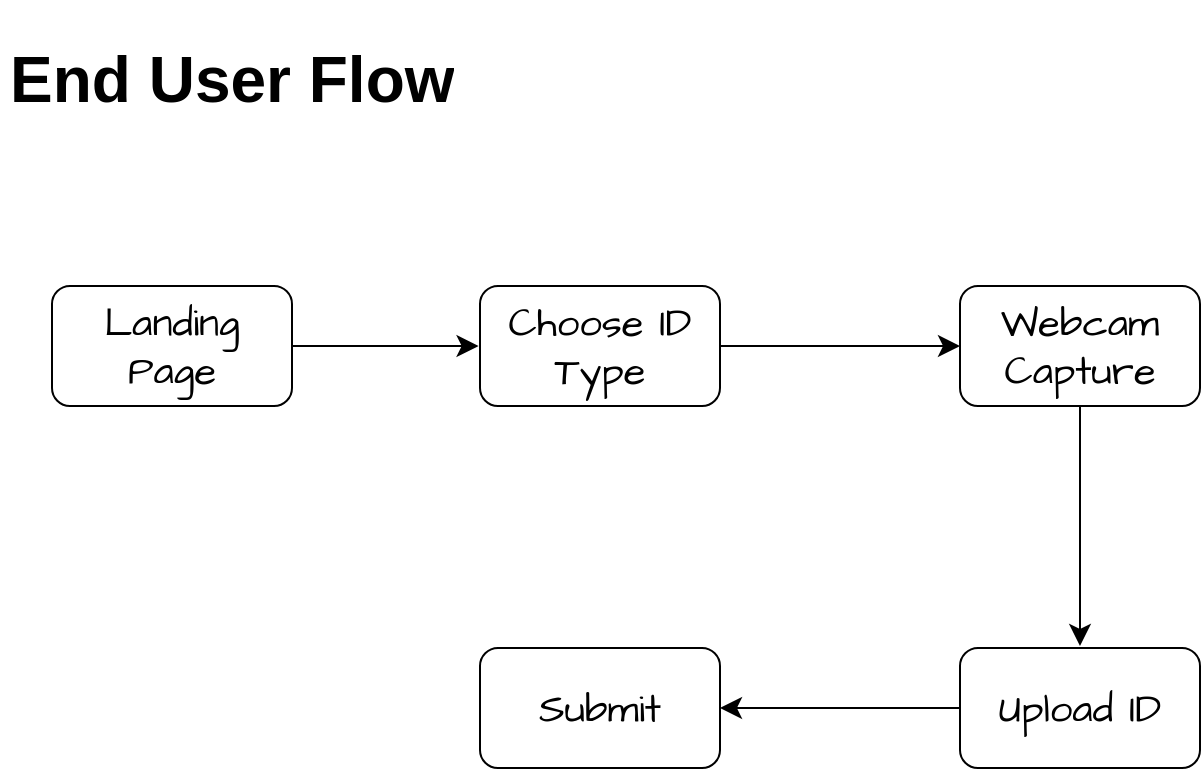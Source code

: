 <mxfile version="20.8.16" type="device" pages="2"><diagram name="End User" id="Qyc--iaGHAh5-Ae4AnMX"><mxGraphModel dx="1674" dy="957" grid="0" gridSize="10" guides="1" tooltips="1" connect="1" arrows="1" fold="1" page="1" pageScale="1" pageWidth="827" pageHeight="1169" math="0" shadow="0"><root><mxCell id="0"/><mxCell id="1" parent="0"/><mxCell id="5YdmAKAY92270cyozKU5-1" value="&lt;h1&gt;End User Flow&lt;/h1&gt;" style="text;html=1;strokeColor=none;fillColor=none;spacing=5;spacingTop=-20;whiteSpace=wrap;overflow=hidden;rounded=0;fontSize=16;" parent="1" vertex="1"><mxGeometry x="24" y="223" width="365" height="54" as="geometry"/></mxCell><mxCell id="y6qt0Vv7injJJmx0EpVG-2" style="edgeStyle=none;curved=1;rounded=0;orthogonalLoop=1;jettySize=auto;html=1;fontSize=12;startSize=8;endSize=8;" parent="1" source="y6qt0Vv7injJJmx0EpVG-1" edge="1"><mxGeometry relative="1" as="geometry"><mxPoint x="263.286" y="386" as="targetPoint"/></mxGeometry></mxCell><mxCell id="y6qt0Vv7injJJmx0EpVG-1" value="Landing Page" style="rounded=1;whiteSpace=wrap;html=1;hachureGap=4;fontFamily=Architects Daughter;fontSource=https%3A%2F%2Ffonts.googleapis.com%2Fcss%3Ffamily%3DArchitects%2BDaughter;fontSize=20;" parent="1" vertex="1"><mxGeometry x="50" y="356" width="120" height="60" as="geometry"/></mxCell><mxCell id="y6qt0Vv7injJJmx0EpVG-5" value="" style="edgeStyle=none;curved=1;rounded=0;orthogonalLoop=1;jettySize=auto;html=1;fontSize=12;startSize=8;endSize=8;" parent="1" source="y6qt0Vv7injJJmx0EpVG-3" target="y6qt0Vv7injJJmx0EpVG-4" edge="1"><mxGeometry relative="1" as="geometry"/></mxCell><mxCell id="y6qt0Vv7injJJmx0EpVG-3" value="Choose ID Type" style="rounded=1;whiteSpace=wrap;html=1;hachureGap=4;fontFamily=Architects Daughter;fontSource=https%3A%2F%2Ffonts.googleapis.com%2Fcss%3Ffamily%3DArchitects%2BDaughter;fontSize=20;" parent="1" vertex="1"><mxGeometry x="264" y="356" width="120" height="60" as="geometry"/></mxCell><mxCell id="y6qt0Vv7injJJmx0EpVG-7" value="" style="edgeStyle=none;curved=1;rounded=0;orthogonalLoop=1;jettySize=auto;html=1;fontSize=12;startSize=8;endSize=8;" parent="1" source="y6qt0Vv7injJJmx0EpVG-4" edge="1"><mxGeometry relative="1" as="geometry"><mxPoint x="564" y="536" as="targetPoint"/></mxGeometry></mxCell><mxCell id="y6qt0Vv7injJJmx0EpVG-4" value="Webcam Capture" style="whiteSpace=wrap;html=1;fontSize=20;fontFamily=Architects Daughter;rounded=1;hachureGap=4;fontSource=https%3A%2F%2Ffonts.googleapis.com%2Fcss%3Ffamily%3DArchitects%2BDaughter;" parent="1" vertex="1"><mxGeometry x="504" y="356" width="120" height="60" as="geometry"/></mxCell><mxCell id="y6qt0Vv7injJJmx0EpVG-11" value="" style="edgeStyle=none;curved=1;rounded=0;orthogonalLoop=1;jettySize=auto;html=1;fontSize=12;startSize=8;endSize=8;" parent="1" source="y6qt0Vv7injJJmx0EpVG-8" target="y6qt0Vv7injJJmx0EpVG-10" edge="1"><mxGeometry relative="1" as="geometry"/></mxCell><mxCell id="y6qt0Vv7injJJmx0EpVG-8" value="Upload ID" style="whiteSpace=wrap;html=1;fontSize=20;fontFamily=Architects Daughter;rounded=1;hachureGap=4;fontSource=https%3A%2F%2Ffonts.googleapis.com%2Fcss%3Ffamily%3DArchitects%2BDaughter;" parent="1" vertex="1"><mxGeometry x="504" y="537" width="120" height="60" as="geometry"/></mxCell><mxCell id="y6qt0Vv7injJJmx0EpVG-10" value="Submit" style="whiteSpace=wrap;html=1;fontSize=20;fontFamily=Architects Daughter;rounded=1;hachureGap=4;fontSource=https%3A%2F%2Ffonts.googleapis.com%2Fcss%3Ffamily%3DArchitects%2BDaughter;" parent="1" vertex="1"><mxGeometry x="264" y="537" width="120" height="60" as="geometry"/></mxCell></root></mxGraphModel></diagram><diagram id="ukZFBgHEVqEfcZx1IrOu" name="Backend"><mxGraphModel dx="2474" dy="1357" grid="0" gridSize="10" guides="1" tooltips="1" connect="1" arrows="1" fold="1" page="0" pageScale="1" pageWidth="827" pageHeight="1169" math="0" shadow="0"><root><mxCell id="0"/><mxCell id="1" parent="0"/><mxCell id="Oh1PyW1WxwDCFq1Ypzxy-7" style="edgeStyle=none;curved=1;rounded=0;orthogonalLoop=1;jettySize=auto;html=1;fontSize=12;startSize=8;endSize=8;" parent="1" source="Oh1PyW1WxwDCFq1Ypzxy-1" target="Oh1PyW1WxwDCFq1Ypzxy-6" edge="1"><mxGeometry relative="1" as="geometry"/></mxCell><mxCell id="tCZqRPkNpK1PXGClsXRX-1" style="edgeStyle=none;curved=1;rounded=0;orthogonalLoop=1;jettySize=auto;html=1;exitX=0.5;exitY=1;exitDx=0;exitDy=0;exitPerimeter=0;fontSize=12;startSize=8;endSize=8;" parent="1" source="Oh1PyW1WxwDCFq1Ypzxy-1" target="Oh1PyW1WxwDCFq1Ypzxy-33" edge="1"><mxGeometry relative="1" as="geometry"/></mxCell><mxCell id="igxcPprwa2HBmR2BZBXt-2" style="edgeStyle=none;curved=1;rounded=0;orthogonalLoop=1;jettySize=auto;html=1;entryX=0.5;entryY=1;entryDx=0;entryDy=0;entryPerimeter=0;fontSize=12;startSize=8;endSize=8;" edge="1" parent="1" source="Oh1PyW1WxwDCFq1Ypzxy-1" target="igxcPprwa2HBmR2BZBXt-1"><mxGeometry relative="1" as="geometry"/></mxCell><mxCell id="Oh1PyW1WxwDCFq1Ypzxy-1" value="" style="sketch=0;points=[[0,0,0],[0.25,0,0],[0.5,0,0],[0.75,0,0],[1,0,0],[0,1,0],[0.25,1,0],[0.5,1,0],[0.75,1,0],[1,1,0],[0,0.25,0],[0,0.5,0],[0,0.75,0],[1,0.25,0],[1,0.5,0],[1,0.75,0]];outlineConnect=0;fontColor=#232F3E;gradientColor=#FF4F8B;gradientDirection=north;fillColor=#BC1356;strokeColor=#ffffff;dashed=0;verticalLabelPosition=bottom;verticalAlign=top;align=center;html=1;fontSize=12;fontStyle=0;aspect=fixed;shape=mxgraph.aws4.resourceIcon;resIcon=mxgraph.aws4.api_gateway;" parent="1" vertex="1"><mxGeometry x="-478" y="148" width="70" height="70" as="geometry"/></mxCell><mxCell id="uPBVDAEsJqO4X9utFq20-2" style="edgeStyle=none;curved=1;rounded=0;orthogonalLoop=1;jettySize=auto;html=1;fontSize=12;startSize=8;endSize=8;" parent="1" source="Oh1PyW1WxwDCFq1Ypzxy-2" target="uPBVDAEsJqO4X9utFq20-1" edge="1"><mxGeometry relative="1" as="geometry"/></mxCell><mxCell id="Oh1PyW1WxwDCFq1Ypzxy-2" value="" style="sketch=0;points=[[0,0,0],[0.25,0,0],[0.5,0,0],[0.75,0,0],[1,0,0],[0,1,0],[0.25,1,0],[0.5,1,0],[0.75,1,0],[1,1,0],[0,0.25,0],[0,0.5,0],[0,0.75,0],[1,0.25,0],[1,0.5,0],[1,0.75,0]];outlineConnect=0;fontColor=#232F3E;gradientColor=#FF4F8B;gradientDirection=north;fillColor=#BC1356;strokeColor=#ffffff;dashed=0;verticalLabelPosition=bottom;verticalAlign=top;align=center;html=1;fontSize=12;fontStyle=0;aspect=fixed;shape=mxgraph.aws4.resourceIcon;resIcon=mxgraph.aws4.sqs;" parent="1" vertex="1"><mxGeometry x="-160" y="144" width="78" height="78" as="geometry"/></mxCell><mxCell id="Oh1PyW1WxwDCFq1Ypzxy-4" value="AWS Step Functions workflow" style="points=[[0,0],[0.25,0],[0.5,0],[0.75,0],[1,0],[1,0.25],[1,0.5],[1,0.75],[1,1],[0.75,1],[0.5,1],[0.25,1],[0,1],[0,0.75],[0,0.5],[0,0.25]];outlineConnect=0;gradientColor=none;html=1;whiteSpace=wrap;fontSize=12;fontStyle=0;container=1;pointerEvents=0;collapsible=0;recursiveResize=0;shape=mxgraph.aws4.group;grIcon=mxgraph.aws4.group_aws_step_functions_workflow;strokeColor=#CD2264;fillColor=none;verticalAlign=top;align=left;spacingLeft=30;fontColor=#CD2264;dashed=0;" parent="1" vertex="1"><mxGeometry x="177" y="-396.75" width="586" height="1161.5" as="geometry"/></mxCell><mxCell id="Oh1PyW1WxwDCFq1Ypzxy-23" style="edgeStyle=none;curved=1;rounded=0;orthogonalLoop=1;jettySize=auto;html=1;exitX=0.5;exitY=1;exitDx=0;exitDy=0;entryX=0.5;entryY=0;entryDx=0;entryDy=0;fontSize=12;startSize=8;endSize=8;" parent="Oh1PyW1WxwDCFq1Ypzxy-4" source="Oh1PyW1WxwDCFq1Ypzxy-13" target="Oh1PyW1WxwDCFq1Ypzxy-14" edge="1"><mxGeometry relative="1" as="geometry"/></mxCell><mxCell id="Oh1PyW1WxwDCFq1Ypzxy-13" value="Get Request Details" style="rounded=1;whiteSpace=wrap;html=1;fontSize=16;" parent="Oh1PyW1WxwDCFq1Ypzxy-4" vertex="1"><mxGeometry x="130" y="43.5" width="120" height="51.5" as="geometry"/></mxCell><mxCell id="Oh1PyW1WxwDCFq1Ypzxy-24" style="edgeStyle=none;curved=1;rounded=0;orthogonalLoop=1;jettySize=auto;html=1;exitX=0.5;exitY=1;exitDx=0;exitDy=0;fontSize=12;startSize=8;endSize=8;" parent="Oh1PyW1WxwDCFq1Ypzxy-4" source="Oh1PyW1WxwDCFq1Ypzxy-14" target="Oh1PyW1WxwDCFq1Ypzxy-15" edge="1"><mxGeometry relative="1" as="geometry"/></mxCell><mxCell id="Oh1PyW1WxwDCFq1Ypzxy-39" style="edgeStyle=orthogonalEdgeStyle;rounded=0;orthogonalLoop=1;jettySize=auto;html=1;exitX=1;exitY=0.5;exitDx=0;exitDy=0;fontSize=12;startSize=8;endSize=8;" parent="Oh1PyW1WxwDCFq1Ypzxy-4" source="Oh1PyW1WxwDCFq1Ypzxy-14" target="Oh1PyW1WxwDCFq1Ypzxy-38" edge="1"><mxGeometry relative="1" as="geometry"/></mxCell><mxCell id="Oh1PyW1WxwDCFq1Ypzxy-14" value="Is Valid?" style="rhombus;whiteSpace=wrap;html=1;fontSize=16;" parent="Oh1PyW1WxwDCFq1Ypzxy-4" vertex="1"><mxGeometry x="150" y="135.5" width="80" height="80" as="geometry"/></mxCell><mxCell id="Oh1PyW1WxwDCFq1Ypzxy-25" style="edgeStyle=none;curved=1;rounded=0;orthogonalLoop=1;jettySize=auto;html=1;entryX=0.5;entryY=0;entryDx=0;entryDy=0;fontSize=12;startSize=8;endSize=8;" parent="Oh1PyW1WxwDCFq1Ypzxy-4" source="Oh1PyW1WxwDCFq1Ypzxy-15" target="Oh1PyW1WxwDCFq1Ypzxy-16" edge="1"><mxGeometry relative="1" as="geometry"/></mxCell><mxCell id="Oh1PyW1WxwDCFq1Ypzxy-15" value="Facial Match" style="rounded=1;whiteSpace=wrap;html=1;fontSize=16;" parent="Oh1PyW1WxwDCFq1Ypzxy-4" vertex="1"><mxGeometry x="130" y="260.5" width="120" height="42.5" as="geometry"/></mxCell><mxCell id="Oh1PyW1WxwDCFq1Ypzxy-26" style="edgeStyle=none;curved=1;rounded=0;orthogonalLoop=1;jettySize=auto;html=1;exitX=0.5;exitY=1;exitDx=0;exitDy=0;entryX=0.5;entryY=0;entryDx=0;entryDy=0;fontSize=12;startSize=8;endSize=8;" parent="Oh1PyW1WxwDCFq1Ypzxy-4" source="Oh1PyW1WxwDCFq1Ypzxy-16" target="Oh1PyW1WxwDCFq1Ypzxy-17" edge="1"><mxGeometry relative="1" as="geometry"/></mxCell><mxCell id="Oh1PyW1WxwDCFq1Ypzxy-40" style="edgeStyle=orthogonalEdgeStyle;rounded=0;orthogonalLoop=1;jettySize=auto;html=1;entryX=0.25;entryY=0;entryDx=0;entryDy=0;fontSize=12;startSize=8;endSize=8;" parent="Oh1PyW1WxwDCFq1Ypzxy-4" source="Oh1PyW1WxwDCFq1Ypzxy-16" target="Oh1PyW1WxwDCFq1Ypzxy-38" edge="1"><mxGeometry relative="1" as="geometry"/></mxCell><mxCell id="Oh1PyW1WxwDCFq1Ypzxy-16" value="Matches?" style="rhombus;whiteSpace=wrap;html=1;fontSize=16;" parent="Oh1PyW1WxwDCFq1Ypzxy-4" vertex="1"><mxGeometry x="150" y="365.5" width="80" height="80" as="geometry"/></mxCell><mxCell id="Oh1PyW1WxwDCFq1Ypzxy-27" style="edgeStyle=none;curved=1;rounded=0;orthogonalLoop=1;jettySize=auto;html=1;exitX=0.5;exitY=1;exitDx=0;exitDy=0;entryX=0.5;entryY=0;entryDx=0;entryDy=0;fontSize=12;startSize=8;endSize=8;" parent="Oh1PyW1WxwDCFq1Ypzxy-4" source="Oh1PyW1WxwDCFq1Ypzxy-17" target="Oh1PyW1WxwDCFq1Ypzxy-18" edge="1"><mxGeometry relative="1" as="geometry"/></mxCell><mxCell id="Oh1PyW1WxwDCFq1Ypzxy-17" value="Extract ID Details" style="rounded=1;whiteSpace=wrap;html=1;fontSize=16;" parent="Oh1PyW1WxwDCFq1Ypzxy-4" vertex="1"><mxGeometry x="130" y="503.5" width="120" height="60" as="geometry"/></mxCell><mxCell id="Oh1PyW1WxwDCFq1Ypzxy-28" style="edgeStyle=none;curved=1;rounded=0;orthogonalLoop=1;jettySize=auto;html=1;exitX=0.5;exitY=1;exitDx=0;exitDy=0;fontSize=12;startSize=8;endSize=8;" parent="Oh1PyW1WxwDCFq1Ypzxy-4" source="Oh1PyW1WxwDCFq1Ypzxy-18" target="Oh1PyW1WxwDCFq1Ypzxy-19" edge="1"><mxGeometry relative="1" as="geometry"/></mxCell><mxCell id="Oh1PyW1WxwDCFq1Ypzxy-41" style="edgeStyle=orthogonalEdgeStyle;rounded=0;orthogonalLoop=1;jettySize=auto;html=1;entryX=0.5;entryY=1;entryDx=0;entryDy=0;fontSize=12;startSize=8;endSize=8;" parent="Oh1PyW1WxwDCFq1Ypzxy-4" source="Oh1PyW1WxwDCFq1Ypzxy-18" target="Oh1PyW1WxwDCFq1Ypzxy-38" edge="1"><mxGeometry relative="1" as="geometry"/></mxCell><mxCell id="Oh1PyW1WxwDCFq1Ypzxy-18" value="Details Extractable?" style="rhombus;whiteSpace=wrap;html=1;fontSize=16;" parent="Oh1PyW1WxwDCFq1Ypzxy-4" vertex="1"><mxGeometry x="123" y="621.5" width="131" height="80" as="geometry"/></mxCell><mxCell id="Oh1PyW1WxwDCFq1Ypzxy-29" style="edgeStyle=none;curved=1;rounded=0;orthogonalLoop=1;jettySize=auto;html=1;exitX=0.5;exitY=1;exitDx=0;exitDy=0;entryX=0.5;entryY=0;entryDx=0;entryDy=0;fontSize=12;startSize=8;endSize=8;" parent="Oh1PyW1WxwDCFq1Ypzxy-4" source="Oh1PyW1WxwDCFq1Ypzxy-19" target="Oh1PyW1WxwDCFq1Ypzxy-20" edge="1"><mxGeometry relative="1" as="geometry"/></mxCell><mxCell id="Oh1PyW1WxwDCFq1Ypzxy-19" value="Validate Details" style="rounded=1;whiteSpace=wrap;html=1;fontSize=16;" parent="Oh1PyW1WxwDCFq1Ypzxy-4" vertex="1"><mxGeometry x="128.5" y="766.5" width="120" height="60" as="geometry"/></mxCell><mxCell id="Oh1PyW1WxwDCFq1Ypzxy-30" style="edgeStyle=none;curved=1;rounded=0;orthogonalLoop=1;jettySize=auto;html=1;exitX=0.5;exitY=1;exitDx=0;exitDy=0;entryX=0.5;entryY=0;entryDx=0;entryDy=0;fontSize=12;startSize=8;endSize=8;" parent="Oh1PyW1WxwDCFq1Ypzxy-4" source="Oh1PyW1WxwDCFq1Ypzxy-20" target="Oh1PyW1WxwDCFq1Ypzxy-22" edge="1"><mxGeometry relative="1" as="geometry"/></mxCell><mxCell id="Oh1PyW1WxwDCFq1Ypzxy-42" style="edgeStyle=orthogonalEdgeStyle;rounded=0;orthogonalLoop=1;jettySize=auto;html=1;entryX=0.808;entryY=1.017;entryDx=0;entryDy=0;entryPerimeter=0;fontSize=12;startSize=8;endSize=8;" parent="Oh1PyW1WxwDCFq1Ypzxy-4" source="Oh1PyW1WxwDCFq1Ypzxy-20" target="Oh1PyW1WxwDCFq1Ypzxy-38" edge="1"><mxGeometry relative="1" as="geometry"/></mxCell><mxCell id="Oh1PyW1WxwDCFq1Ypzxy-20" value="Valid?" style="rhombus;whiteSpace=wrap;html=1;fontSize=16;" parent="Oh1PyW1WxwDCFq1Ypzxy-4" vertex="1"><mxGeometry x="148.5" y="868.5" width="80" height="80" as="geometry"/></mxCell><mxCell id="Oh1PyW1WxwDCFq1Ypzxy-22" value="Success" style="rounded=1;whiteSpace=wrap;html=1;fontSize=16;fillStyle=solid;fillColor=#60a917;fontColor=#ffffff;strokeColor=#2D7600;" parent="Oh1PyW1WxwDCFq1Ypzxy-4" vertex="1"><mxGeometry x="128.5" y="1012.5" width="120" height="60" as="geometry"/></mxCell><mxCell id="Oh1PyW1WxwDCFq1Ypzxy-38" value="Failure" style="rounded=1;whiteSpace=wrap;html=1;fontSize=16;fillStyle=solid;fillColor=#d80073;fontColor=#ffffff;strokeColor=#A50040;" parent="Oh1PyW1WxwDCFq1Ypzxy-4" vertex="1"><mxGeometry x="383" y="506" width="120" height="60" as="geometry"/></mxCell><mxCell id="Oh1PyW1WxwDCFq1Ypzxy-43" value="No" style="text;html=1;strokeColor=none;fillColor=none;align=center;verticalAlign=middle;whiteSpace=wrap;rounded=0;fontSize=16;" parent="Oh1PyW1WxwDCFq1Ypzxy-4" vertex="1"><mxGeometry x="280" y="136" width="60" height="30" as="geometry"/></mxCell><mxCell id="Oh1PyW1WxwDCFq1Ypzxy-44" value="No" style="text;html=1;strokeColor=none;fillColor=none;align=center;verticalAlign=middle;whiteSpace=wrap;rounded=0;fontSize=16;" parent="Oh1PyW1WxwDCFq1Ypzxy-4" vertex="1"><mxGeometry x="282" y="365.5" width="60" height="30" as="geometry"/></mxCell><mxCell id="Oh1PyW1WxwDCFq1Ypzxy-45" value="No" style="text;html=1;strokeColor=none;fillColor=none;align=center;verticalAlign=middle;whiteSpace=wrap;rounded=0;fontSize=16;" parent="Oh1PyW1WxwDCFq1Ypzxy-4" vertex="1"><mxGeometry x="288" y="621.5" width="60" height="30" as="geometry"/></mxCell><mxCell id="Oh1PyW1WxwDCFq1Ypzxy-46" value="No" style="text;html=1;strokeColor=none;fillColor=none;align=center;verticalAlign=middle;whiteSpace=wrap;rounded=0;fontSize=16;" parent="Oh1PyW1WxwDCFq1Ypzxy-4" vertex="1"><mxGeometry x="294" y="868.5" width="60" height="30" as="geometry"/></mxCell><mxCell id="Oh1PyW1WxwDCFq1Ypzxy-47" value="Yes" style="text;html=1;strokeColor=none;fillColor=none;align=center;verticalAlign=middle;whiteSpace=wrap;rounded=0;fontSize=16;" parent="Oh1PyW1WxwDCFq1Ypzxy-4" vertex="1"><mxGeometry x="207" y="215.5" width="60" height="30" as="geometry"/></mxCell><mxCell id="Oh1PyW1WxwDCFq1Ypzxy-48" value="Yes" style="text;html=1;strokeColor=none;fillColor=none;align=center;verticalAlign=middle;whiteSpace=wrap;rounded=0;fontSize=16;" parent="Oh1PyW1WxwDCFq1Ypzxy-4" vertex="1"><mxGeometry x="205" y="454" width="60" height="30" as="geometry"/></mxCell><mxCell id="Oh1PyW1WxwDCFq1Ypzxy-49" value="Yes" style="text;html=1;strokeColor=none;fillColor=none;align=center;verticalAlign=middle;whiteSpace=wrap;rounded=0;fontSize=16;" parent="Oh1PyW1WxwDCFq1Ypzxy-4" vertex="1"><mxGeometry x="207" y="719" width="60" height="30" as="geometry"/></mxCell><mxCell id="Oh1PyW1WxwDCFq1Ypzxy-50" value="Yes" style="text;html=1;strokeColor=none;fillColor=none;align=center;verticalAlign=middle;whiteSpace=wrap;rounded=0;fontSize=16;" parent="Oh1PyW1WxwDCFq1Ypzxy-4" vertex="1"><mxGeometry x="205" y="958" width="60" height="30" as="geometry"/></mxCell><mxCell id="Oh1PyW1WxwDCFq1Ypzxy-51" value="" style="sketch=0;points=[[0,0,0],[0.25,0,0],[0.5,0,0],[0.75,0,0],[1,0,0],[0,1,0],[0.25,1,0],[0.5,1,0],[0.75,1,0],[1,1,0],[0,0.25,0],[0,0.5,0],[0,0.75,0],[1,0.25,0],[1,0.5,0],[1,0.75,0]];outlineConnect=0;fontColor=#232F3E;gradientColor=#4AB29A;gradientDirection=north;fillColor=#116D5B;strokeColor=#ffffff;dashed=0;verticalLabelPosition=bottom;verticalAlign=top;align=center;html=1;fontSize=12;fontStyle=0;aspect=fixed;shape=mxgraph.aws4.resourceIcon;resIcon=mxgraph.aws4.rekognition_2;fillStyle=solid;" parent="Oh1PyW1WxwDCFq1Ypzxy-4" vertex="1"><mxGeometry x="13" y="264.5" width="34.5" height="34.5" as="geometry"/></mxCell><mxCell id="Oh1PyW1WxwDCFq1Ypzxy-52" value="" style="sketch=0;outlineConnect=0;fontColor=#232F3E;gradientColor=none;fillColor=#D45B07;strokeColor=none;dashed=0;verticalLabelPosition=bottom;verticalAlign=top;align=center;html=1;fontSize=12;fontStyle=0;aspect=fixed;pointerEvents=1;shape=mxgraph.aws4.lambda_function;fillStyle=solid;" parent="Oh1PyW1WxwDCFq1Ypzxy-4" vertex="1"><mxGeometry x="55" y="265.87" width="31.75" height="31.75" as="geometry"/></mxCell><mxCell id="Oh1PyW1WxwDCFq1Ypzxy-53" value="" style="sketch=0;outlineConnect=0;fontColor=#232F3E;gradientColor=none;fillColor=#3F8624;strokeColor=none;dashed=0;verticalLabelPosition=bottom;verticalAlign=top;align=center;html=1;fontSize=12;fontStyle=0;aspect=fixed;pointerEvents=1;shape=mxgraph.aws4.bucket;fillStyle=solid;" parent="Oh1PyW1WxwDCFq1Ypzxy-4" vertex="1"><mxGeometry x="96.19" y="267.8" width="26.81" height="27.88" as="geometry"/></mxCell><mxCell id="Oh1PyW1WxwDCFq1Ypzxy-54" value="" style="sketch=0;points=[[0,0,0],[0.25,0,0],[0.5,0,0],[0.75,0,0],[1,0,0],[0,1,0],[0.25,1,0],[0.5,1,0],[0.75,1,0],[1,1,0],[0,0.25,0],[0,0.5,0],[0,0.75,0],[1,0.25,0],[1,0.5,0],[1,0.75,0]];outlineConnect=0;fontColor=#232F3E;gradientColor=#4AB29A;gradientDirection=north;fillColor=#116D5B;strokeColor=#ffffff;dashed=0;verticalLabelPosition=bottom;verticalAlign=top;align=center;html=1;fontSize=12;fontStyle=0;aspect=fixed;shape=mxgraph.aws4.resourceIcon;resIcon=mxgraph.aws4.textract;fillStyle=solid;" parent="Oh1PyW1WxwDCFq1Ypzxy-4" vertex="1"><mxGeometry x="11.5" y="513.01" width="36" height="36" as="geometry"/></mxCell><mxCell id="Oh1PyW1WxwDCFq1Ypzxy-55" value="" style="sketch=0;outlineConnect=0;fontColor=#232F3E;gradientColor=none;fillColor=#D45B07;strokeColor=none;dashed=0;verticalLabelPosition=bottom;verticalAlign=top;align=center;html=1;fontSize=12;fontStyle=0;aspect=fixed;pointerEvents=1;shape=mxgraph.aws4.lambda_function;fillStyle=solid;" parent="Oh1PyW1WxwDCFq1Ypzxy-4" vertex="1"><mxGeometry x="53" y="515.13" width="31.75" height="31.75" as="geometry"/></mxCell><mxCell id="Oh1PyW1WxwDCFq1Ypzxy-56" value="" style="sketch=0;outlineConnect=0;fontColor=#232F3E;gradientColor=none;fillColor=#3F8624;strokeColor=none;dashed=0;verticalLabelPosition=bottom;verticalAlign=top;align=center;html=1;fontSize=12;fontStyle=0;aspect=fixed;pointerEvents=1;shape=mxgraph.aws4.bucket;fillStyle=solid;" parent="Oh1PyW1WxwDCFq1Ypzxy-4" vertex="1"><mxGeometry x="96.19" y="517.07" width="26.81" height="27.88" as="geometry"/></mxCell><mxCell id="Oh1PyW1WxwDCFq1Ypzxy-57" value="" style="sketch=0;html=1;dashed=0;whitespace=wrap;fillColor=#2875E2;strokeColor=#ffffff;points=[[0.005,0.63,0],[0.1,0.2,0],[0.9,0.2,0],[0.5,0,0],[0.995,0.63,0],[0.72,0.99,0],[0.5,1,0],[0.28,0.99,0]];verticalLabelPosition=bottom;align=center;verticalAlign=top;shape=mxgraph.kubernetes.icon;prIcon=api;fillStyle=solid;fontSize=16;" parent="Oh1PyW1WxwDCFq1Ypzxy-4" vertex="1"><mxGeometry x="55" y="769" width="50" height="48" as="geometry"/></mxCell><mxCell id="Oh1PyW1WxwDCFq1Ypzxy-8" style="edgeStyle=none;curved=1;rounded=0;orthogonalLoop=1;jettySize=auto;html=1;fontSize=12;startSize=8;endSize=8;" parent="1" source="Oh1PyW1WxwDCFq1Ypzxy-6" target="Oh1PyW1WxwDCFq1Ypzxy-2" edge="1"><mxGeometry relative="1" as="geometry"/></mxCell><mxCell id="Oh1PyW1WxwDCFq1Ypzxy-11" style="edgeStyle=none;curved=1;rounded=0;orthogonalLoop=1;jettySize=auto;html=1;fontSize=12;startSize=8;endSize=8;" parent="1" source="Oh1PyW1WxwDCFq1Ypzxy-6" target="Oh1PyW1WxwDCFq1Ypzxy-10" edge="1"><mxGeometry relative="1" as="geometry"/></mxCell><mxCell id="Oh1PyW1WxwDCFq1Ypzxy-37" style="edgeStyle=orthogonalEdgeStyle;rounded=0;orthogonalLoop=1;jettySize=auto;html=1;fontSize=12;startSize=8;endSize=8;" parent="1" source="Oh1PyW1WxwDCFq1Ypzxy-6" target="Oh1PyW1WxwDCFq1Ypzxy-36" edge="1"><mxGeometry relative="1" as="geometry"/></mxCell><mxCell id="Oh1PyW1WxwDCFq1Ypzxy-6" value="" style="sketch=0;outlineConnect=0;fontColor=#232F3E;gradientColor=none;fillColor=#D45B07;strokeColor=none;dashed=0;verticalLabelPosition=bottom;verticalAlign=top;align=center;html=1;fontSize=12;fontStyle=0;aspect=fixed;pointerEvents=1;shape=mxgraph.aws4.lambda_function;" parent="1" vertex="1"><mxGeometry x="-282" y="163" width="40" height="40" as="geometry"/></mxCell><mxCell id="Oh1PyW1WxwDCFq1Ypzxy-10" value="" style="sketch=0;points=[[0,0,0],[0.25,0,0],[0.5,0,0],[0.75,0,0],[1,0,0],[0,1,0],[0.25,1,0],[0.5,1,0],[0.75,1,0],[1,1,0],[0,0.25,0],[0,0.5,0],[0,0.75,0],[1,0.25,0],[1,0.5,0],[1,0.75,0]];outlineConnect=0;fontColor=#232F3E;gradientColor=#4D72F3;gradientDirection=north;fillColor=#3334B9;strokeColor=#ffffff;dashed=0;verticalLabelPosition=bottom;verticalAlign=top;align=center;html=1;fontSize=12;fontStyle=0;aspect=fixed;shape=mxgraph.aws4.resourceIcon;resIcon=mxgraph.aws4.dynamodb;" parent="1" vertex="1"><mxGeometry x="-297" y="292" width="78" height="78" as="geometry"/></mxCell><mxCell id="Oh1PyW1WxwDCFq1Ypzxy-58" style="edgeStyle=orthogonalEdgeStyle;rounded=0;orthogonalLoop=1;jettySize=auto;html=1;fontSize=12;startSize=8;endSize=8;" parent="1" source="Oh1PyW1WxwDCFq1Ypzxy-33" target="Oh1PyW1WxwDCFq1Ypzxy-10" edge="1"><mxGeometry relative="1" as="geometry"/></mxCell><mxCell id="Oh1PyW1WxwDCFq1Ypzxy-33" value="" style="sketch=0;outlineConnect=0;fontColor=#232F3E;gradientColor=none;fillColor=#D45B07;strokeColor=none;dashed=0;verticalLabelPosition=bottom;verticalAlign=top;align=center;html=1;fontSize=12;fontStyle=0;aspect=fixed;pointerEvents=1;shape=mxgraph.aws4.lambda_function;" parent="1" vertex="1"><mxGeometry x="-467" y="307" width="48" height="48" as="geometry"/></mxCell><mxCell id="Oh1PyW1WxwDCFq1Ypzxy-36" value="" style="sketch=0;outlineConnect=0;fontColor=#232F3E;gradientColor=none;fillColor=#3F8624;strokeColor=none;dashed=0;verticalLabelPosition=bottom;verticalAlign=top;align=center;html=1;fontSize=12;fontStyle=0;aspect=fixed;pointerEvents=1;shape=mxgraph.aws4.bucket;" parent="1" vertex="1"><mxGeometry x="-299" y="-32" width="75" height="78" as="geometry"/></mxCell><mxCell id="uPBVDAEsJqO4X9utFq20-3" style="edgeStyle=none;curved=1;rounded=0;orthogonalLoop=1;jettySize=auto;html=1;entryX=0;entryY=0.5;entryDx=0;entryDy=0;fontSize=12;startSize=8;endSize=8;" parent="1" source="uPBVDAEsJqO4X9utFq20-1" target="Oh1PyW1WxwDCFq1Ypzxy-4" edge="1"><mxGeometry relative="1" as="geometry"/></mxCell><mxCell id="uPBVDAEsJqO4X9utFq20-1" value="" style="sketch=0;outlineConnect=0;fontColor=#232F3E;gradientColor=none;fillColor=#D45B07;strokeColor=none;dashed=0;verticalLabelPosition=bottom;verticalAlign=top;align=center;html=1;fontSize=12;fontStyle=0;aspect=fixed;pointerEvents=1;shape=mxgraph.aws4.lambda_function;" parent="1" vertex="1"><mxGeometry x="4" y="163" width="42" height="42" as="geometry"/></mxCell><mxCell id="igxcPprwa2HBmR2BZBXt-1" value="" style="sketch=0;points=[[0,0,0],[0.25,0,0],[0.5,0,0],[0.75,0,0],[1,0,0],[0,1,0],[0.25,1,0],[0.5,1,0],[0.75,1,0],[1,1,0],[0,0.25,0],[0,0.5,0],[0,0.75,0],[1,0.25,0],[1,0.5,0],[1,0.75,0]];outlineConnect=0;fontColor=#232F3E;gradientColor=#F54749;gradientDirection=north;fillColor=#C7131F;strokeColor=#ffffff;dashed=0;verticalLabelPosition=bottom;verticalAlign=top;align=center;html=1;fontSize=12;fontStyle=0;aspect=fixed;shape=mxgraph.aws4.resourceIcon;resIcon=mxgraph.aws4.cognito;" vertex="1" parent="1"><mxGeometry x="-482" y="-27" width="78" height="78" as="geometry"/></mxCell></root></mxGraphModel></diagram></mxfile>